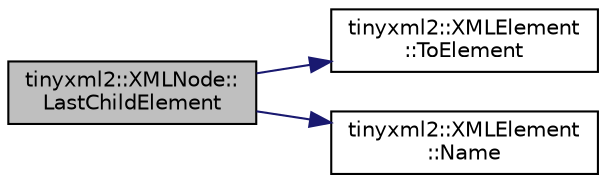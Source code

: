 digraph "tinyxml2::XMLNode::LastChildElement"
{
  edge [fontname="Helvetica",fontsize="10",labelfontname="Helvetica",labelfontsize="10"];
  node [fontname="Helvetica",fontsize="10",shape=record];
  rankdir="LR";
  Node1 [label="tinyxml2::XMLNode::\lLastChildElement",height=0.2,width=0.4,color="black", fillcolor="grey75", style="filled", fontcolor="black"];
  Node1 -> Node2 [color="midnightblue",fontsize="10",style="solid",fontname="Helvetica"];
  Node2 [label="tinyxml2::XMLElement\l::ToElement",height=0.2,width=0.4,color="black", fillcolor="white", style="filled",URL="$classtinyxml2_1_1_x_m_l_element.html#ad9ff5c2dbc15df36cf664ce1b0ea0a5d",tooltip="Safely cast to an Element, or null. "];
  Node1 -> Node3 [color="midnightblue",fontsize="10",style="solid",fontname="Helvetica"];
  Node3 [label="tinyxml2::XMLElement\l::Name",height=0.2,width=0.4,color="black", fillcolor="white", style="filled",URL="$classtinyxml2_1_1_x_m_l_element.html#a8bff355472bce2c60d4b50a212bf7f5f",tooltip="Get the name of an element (which is the Value() of the node.) "];
}
